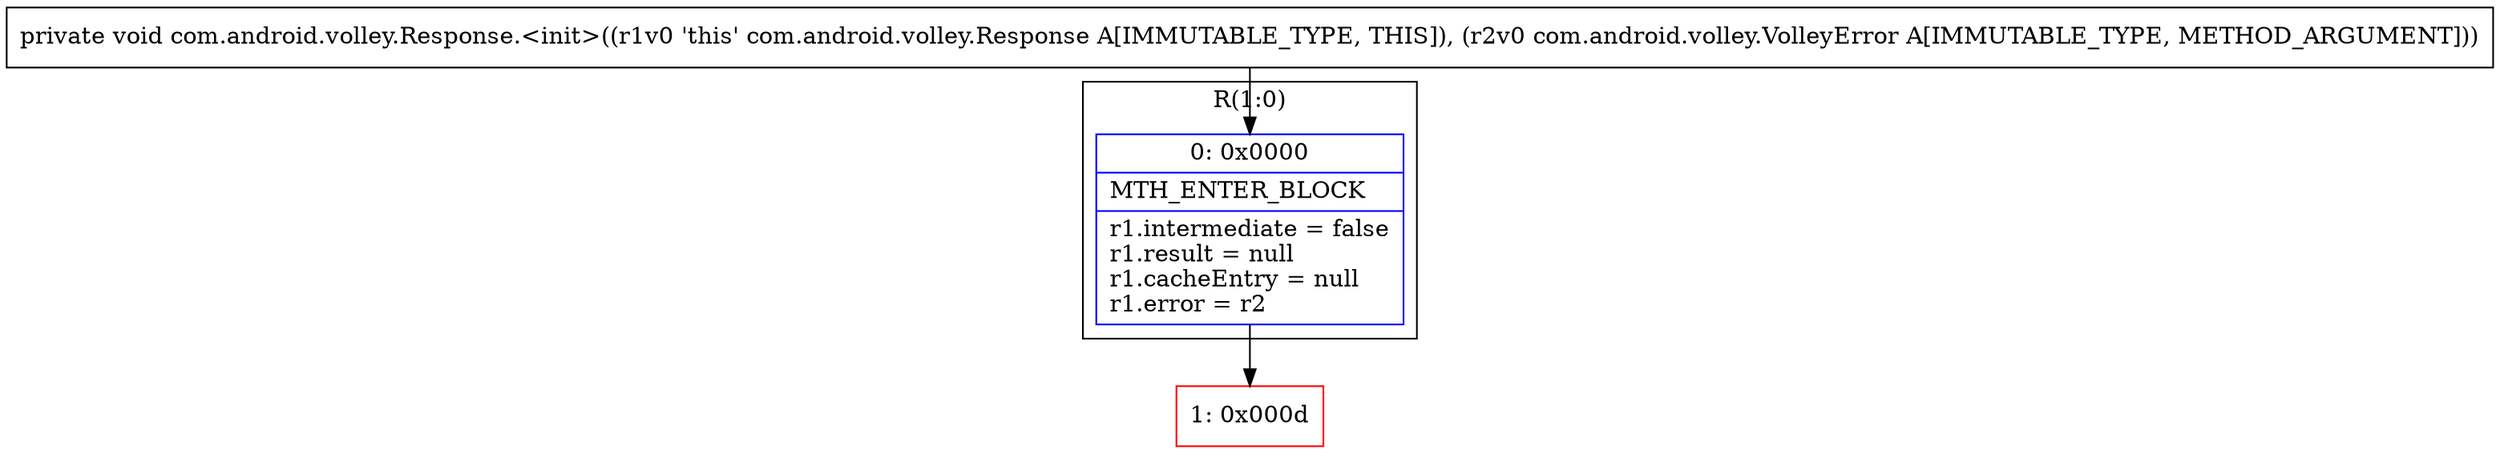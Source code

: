 digraph "CFG forcom.android.volley.Response.\<init\>(Lcom\/android\/volley\/VolleyError;)V" {
subgraph cluster_Region_443179825 {
label = "R(1:0)";
node [shape=record,color=blue];
Node_0 [shape=record,label="{0\:\ 0x0000|MTH_ENTER_BLOCK\l|r1.intermediate = false\lr1.result = null\lr1.cacheEntry = null\lr1.error = r2\l}"];
}
Node_1 [shape=record,color=red,label="{1\:\ 0x000d}"];
MethodNode[shape=record,label="{private void com.android.volley.Response.\<init\>((r1v0 'this' com.android.volley.Response A[IMMUTABLE_TYPE, THIS]), (r2v0 com.android.volley.VolleyError A[IMMUTABLE_TYPE, METHOD_ARGUMENT])) }"];
MethodNode -> Node_0;
Node_0 -> Node_1;
}

